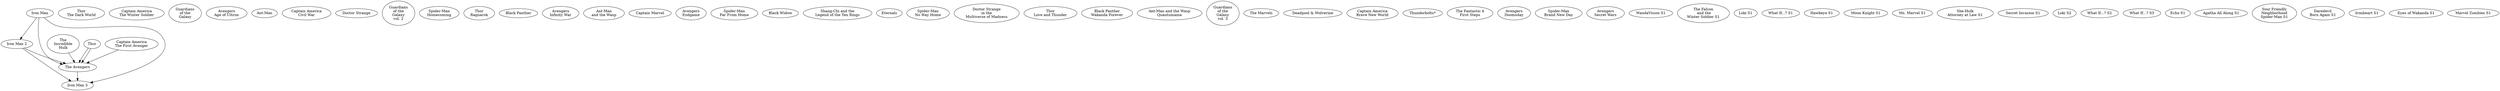 // MCU Dependency Graph
digraph "mcu-graph" {
	"Iron Man"
	"The
Incredible
Hulk"
	"Iron Man 2"
	Thor
	"Captain America
The First Avenger"
	"The Avengers"
	"Iron Man 3"
	"Thor
The Dark World"
	"Captain America
The Winter Soldier"
	"Guardians
of the
Galaxy"
	"Avengers
Age of Ultron"
	"Ant-Man"
	"Captain America
Civil War"
	"Doctor Strange"
	"Guardians
of the
Galaxy
vol. 2"
	"Spider-Man
Homecoming"
	"Thor
Ragnarok"
	"Black Panther"
	"Avengers
Infinity War"
	"Ant-Man
and the Wasp"
	"Captain Marvel"
	"Avengers
Endgame"
	"Spider-Man
Far From Home"
	"Black Widow"
	"Shang-Chi and the
Legend of the Ten Rings"
	Eternals
	"Spider-Man
No Way Home"
	"Doctor Strange
in the
Multiverse of Madness"
	"Thor
Love and Thunder"
	"Black Panther
Wakanda Forever"
	"Ant-Man and the Wasp
Quantumania"
	"Guardians
of the
Galaxy
vol. 3"
	"The Marvels"
	"Deadpool & Wolverine"
	"Captain America
Brave New World"
	"Thunderbolts*"
	"The Fantastic 4
First Steps"
	"Avengers
Doomsday"
	"Spider-Man
Brand New Day"
	"Avengers
Secret Wars"
	"WandaVision S1"
	"The Falcon
 and the
Winter Soldier S1"
	"Loki S1"
	"What If...? S1"
	"Hawkeye S1"
	"Moon Knight S1"
	"Ms. Marvel S1"
	"She-Hulk
Attorney at Law S1"
	"Secret Invasion S1"
	"Loki S2"
	"What If...? S2"
	"What If...? S3"
	"Echo S1"
	"Agatha All Along S1"
	"Your Friendly
Neighborhood
Spider-Man S1"
	"Daredevil
Born Again S1"
	"Ironheart S1"
	"Eyes of Wakanda S1"
	"Marvel Zombies S1"
	edge [style=solid]
	"Iron Man" -> "Iron Man 2"
	edge [style=solid]
	"Iron Man" -> "The Avengers"
	edge [style=solid]
	"Iron Man" -> "Iron Man 3"
	edge [style=solid]
	"The
Incredible
Hulk" -> "The Avengers"
	edge [style=solid]
	"Iron Man 2" -> "The Avengers"
	edge [style=solid]
	"Iron Man 2" -> "Iron Man 3"
	edge [style=solid]
	Thor -> "The Avengers"
	edge [style=solid]
	Thor -> "The Avengers"
	edge [style=solid]
	"Captain America
The First Avenger" -> "The Avengers"
	edge [style=solid]
	"The Avengers" -> "Iron Man 3"
}
